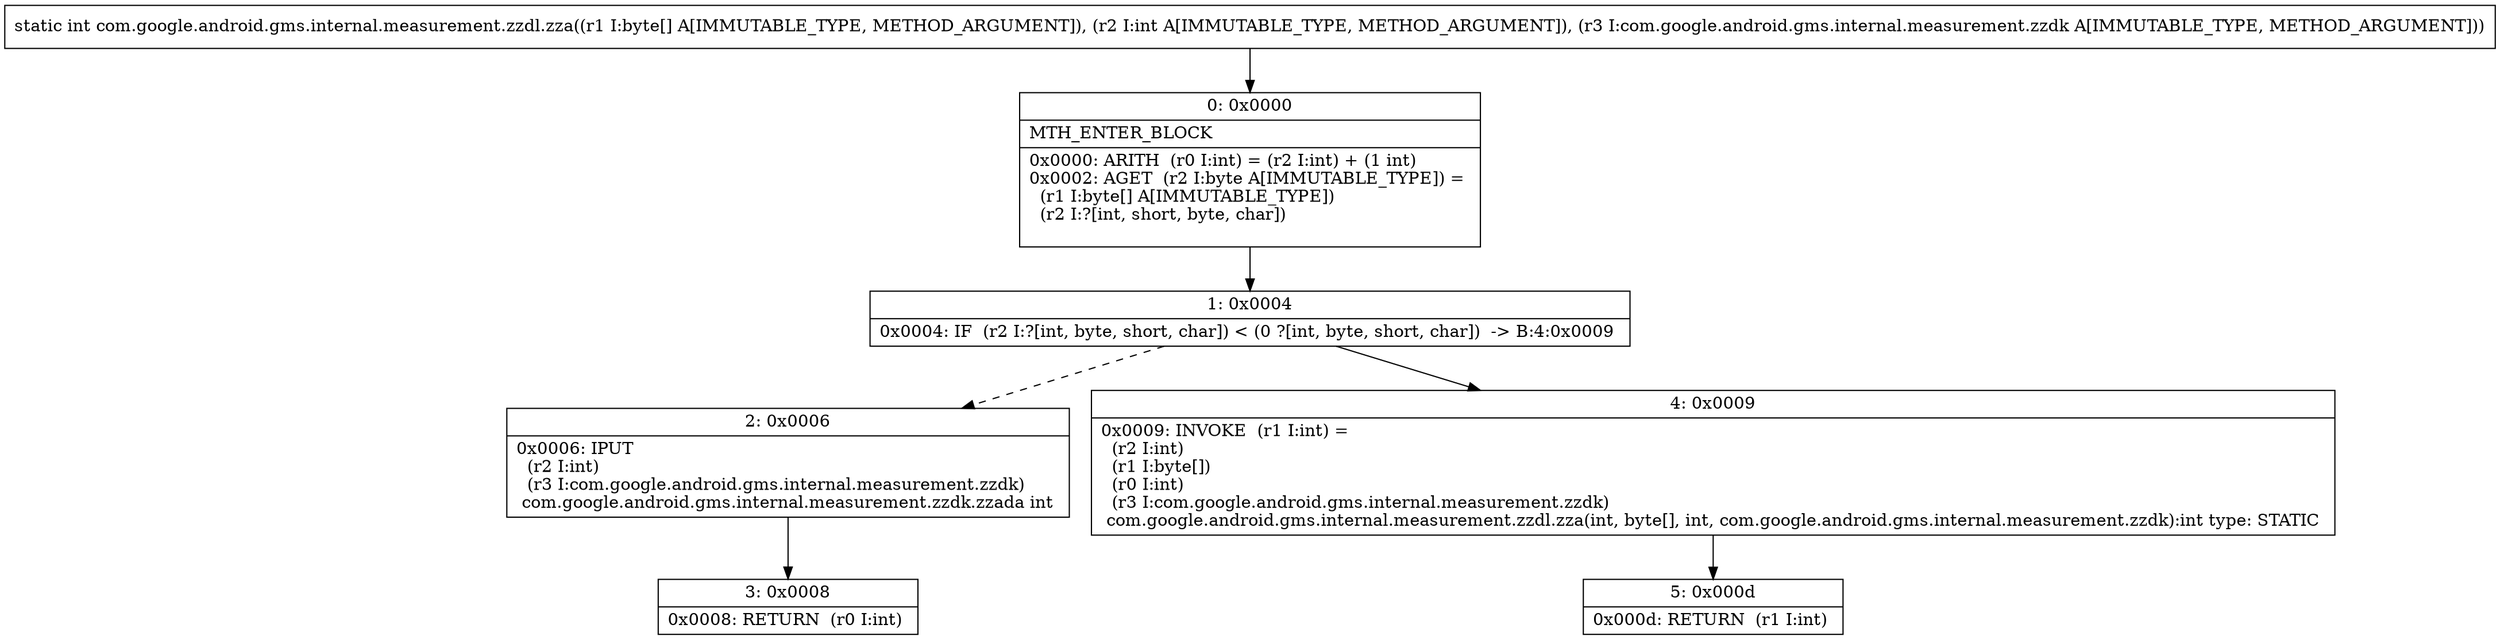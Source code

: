 digraph "CFG forcom.google.android.gms.internal.measurement.zzdl.zza([BILcom\/google\/android\/gms\/internal\/measurement\/zzdk;)I" {
Node_0 [shape=record,label="{0\:\ 0x0000|MTH_ENTER_BLOCK\l|0x0000: ARITH  (r0 I:int) = (r2 I:int) + (1 int) \l0x0002: AGET  (r2 I:byte A[IMMUTABLE_TYPE]) = \l  (r1 I:byte[] A[IMMUTABLE_TYPE])\l  (r2 I:?[int, short, byte, char])\l \l}"];
Node_1 [shape=record,label="{1\:\ 0x0004|0x0004: IF  (r2 I:?[int, byte, short, char]) \< (0 ?[int, byte, short, char])  \-\> B:4:0x0009 \l}"];
Node_2 [shape=record,label="{2\:\ 0x0006|0x0006: IPUT  \l  (r2 I:int)\l  (r3 I:com.google.android.gms.internal.measurement.zzdk)\l com.google.android.gms.internal.measurement.zzdk.zzada int \l}"];
Node_3 [shape=record,label="{3\:\ 0x0008|0x0008: RETURN  (r0 I:int) \l}"];
Node_4 [shape=record,label="{4\:\ 0x0009|0x0009: INVOKE  (r1 I:int) = \l  (r2 I:int)\l  (r1 I:byte[])\l  (r0 I:int)\l  (r3 I:com.google.android.gms.internal.measurement.zzdk)\l com.google.android.gms.internal.measurement.zzdl.zza(int, byte[], int, com.google.android.gms.internal.measurement.zzdk):int type: STATIC \l}"];
Node_5 [shape=record,label="{5\:\ 0x000d|0x000d: RETURN  (r1 I:int) \l}"];
MethodNode[shape=record,label="{static int com.google.android.gms.internal.measurement.zzdl.zza((r1 I:byte[] A[IMMUTABLE_TYPE, METHOD_ARGUMENT]), (r2 I:int A[IMMUTABLE_TYPE, METHOD_ARGUMENT]), (r3 I:com.google.android.gms.internal.measurement.zzdk A[IMMUTABLE_TYPE, METHOD_ARGUMENT])) }"];
MethodNode -> Node_0;
Node_0 -> Node_1;
Node_1 -> Node_2[style=dashed];
Node_1 -> Node_4;
Node_2 -> Node_3;
Node_4 -> Node_5;
}

